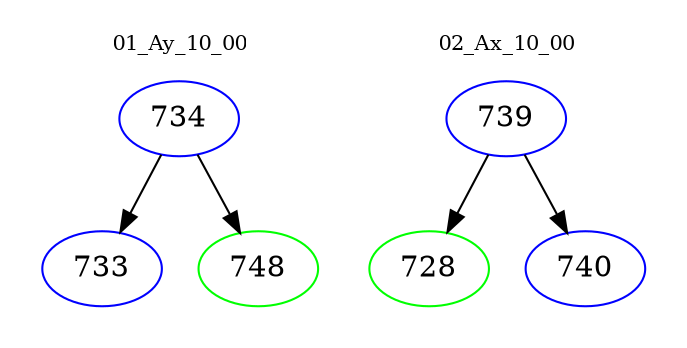 digraph{
subgraph cluster_0 {
color = white
label = "01_Ay_10_00";
fontsize=10;
T0_734 [label="734", color="blue"]
T0_734 -> T0_733 [color="black"]
T0_733 [label="733", color="blue"]
T0_734 -> T0_748 [color="black"]
T0_748 [label="748", color="green"]
}
subgraph cluster_1 {
color = white
label = "02_Ax_10_00";
fontsize=10;
T1_739 [label="739", color="blue"]
T1_739 -> T1_728 [color="black"]
T1_728 [label="728", color="green"]
T1_739 -> T1_740 [color="black"]
T1_740 [label="740", color="blue"]
}
}
